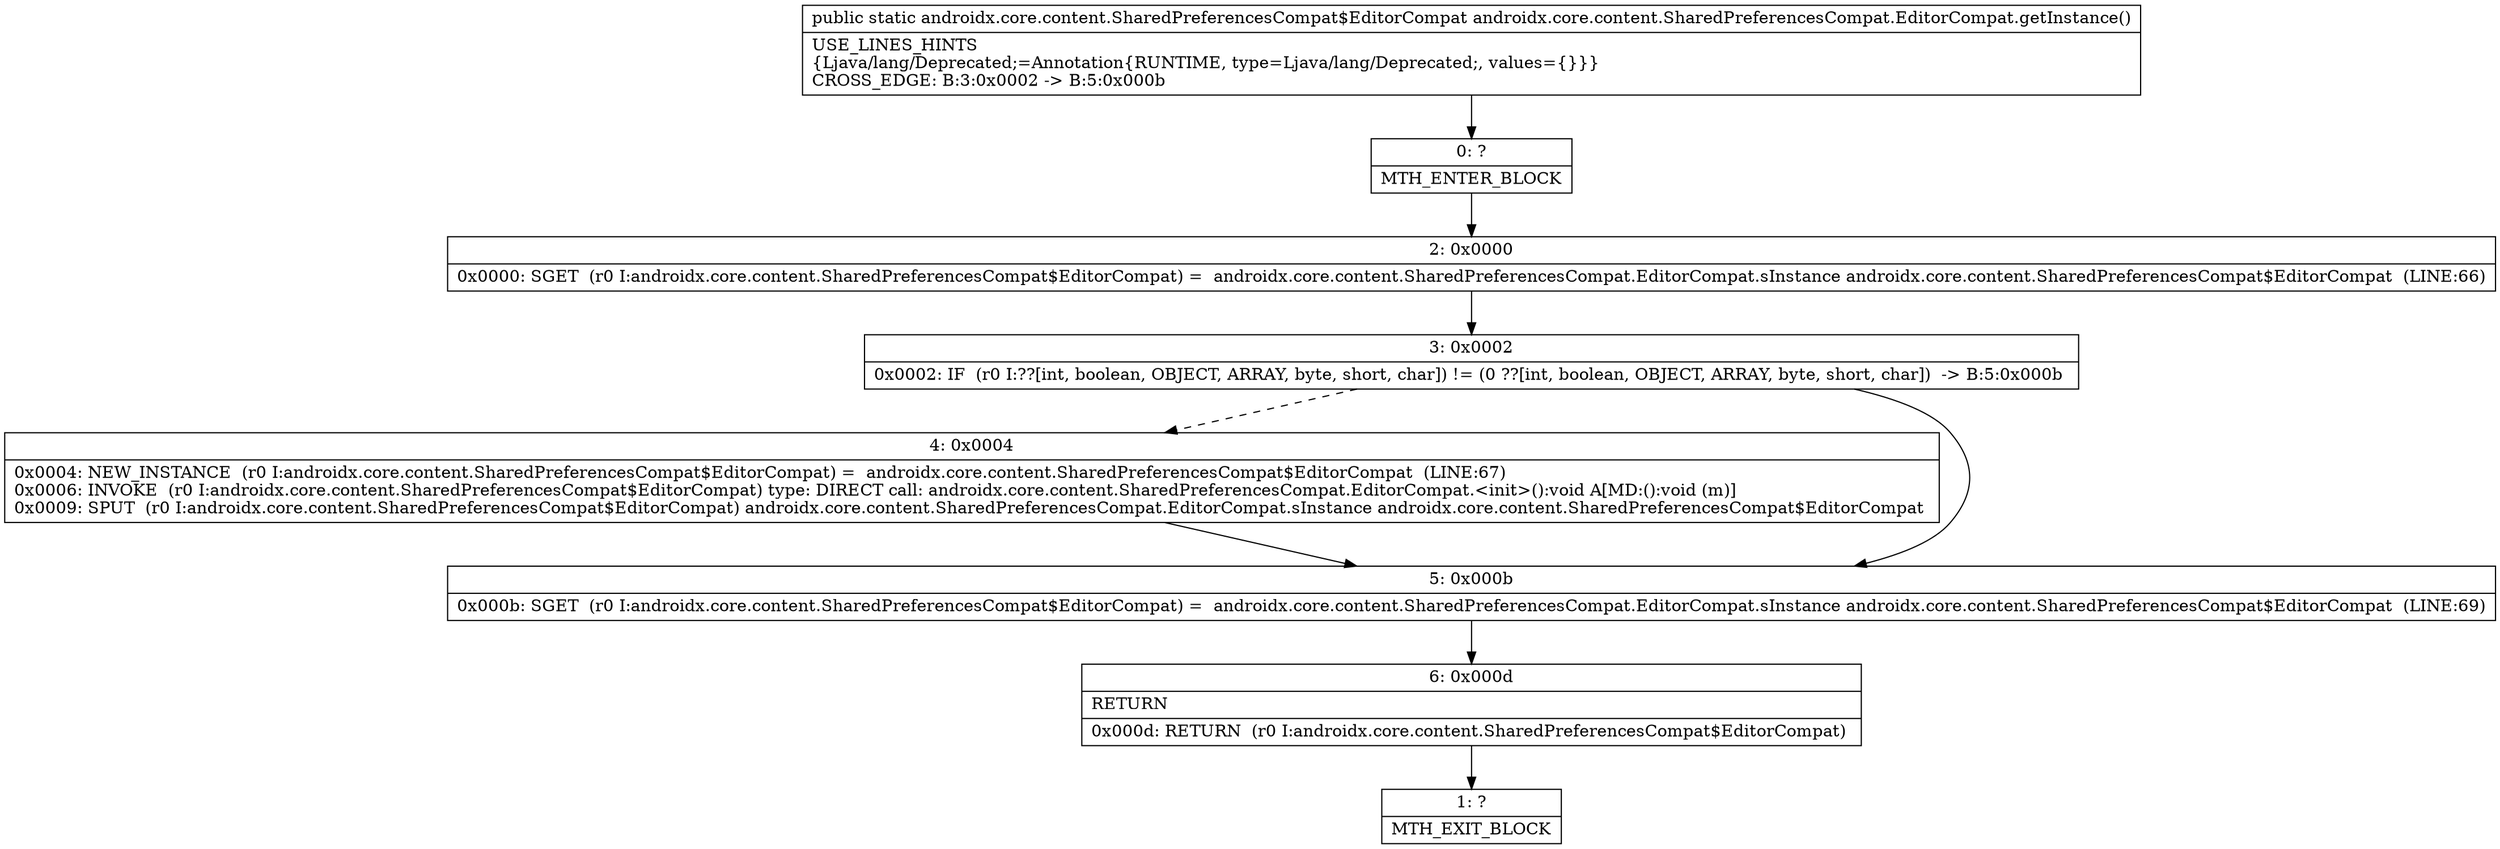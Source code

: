digraph "CFG forandroidx.core.content.SharedPreferencesCompat.EditorCompat.getInstance()Landroidx\/core\/content\/SharedPreferencesCompat$EditorCompat;" {
Node_0 [shape=record,label="{0\:\ ?|MTH_ENTER_BLOCK\l}"];
Node_2 [shape=record,label="{2\:\ 0x0000|0x0000: SGET  (r0 I:androidx.core.content.SharedPreferencesCompat$EditorCompat) =  androidx.core.content.SharedPreferencesCompat.EditorCompat.sInstance androidx.core.content.SharedPreferencesCompat$EditorCompat  (LINE:66)\l}"];
Node_3 [shape=record,label="{3\:\ 0x0002|0x0002: IF  (r0 I:??[int, boolean, OBJECT, ARRAY, byte, short, char]) != (0 ??[int, boolean, OBJECT, ARRAY, byte, short, char])  \-\> B:5:0x000b \l}"];
Node_4 [shape=record,label="{4\:\ 0x0004|0x0004: NEW_INSTANCE  (r0 I:androidx.core.content.SharedPreferencesCompat$EditorCompat) =  androidx.core.content.SharedPreferencesCompat$EditorCompat  (LINE:67)\l0x0006: INVOKE  (r0 I:androidx.core.content.SharedPreferencesCompat$EditorCompat) type: DIRECT call: androidx.core.content.SharedPreferencesCompat.EditorCompat.\<init\>():void A[MD:():void (m)]\l0x0009: SPUT  (r0 I:androidx.core.content.SharedPreferencesCompat$EditorCompat) androidx.core.content.SharedPreferencesCompat.EditorCompat.sInstance androidx.core.content.SharedPreferencesCompat$EditorCompat \l}"];
Node_5 [shape=record,label="{5\:\ 0x000b|0x000b: SGET  (r0 I:androidx.core.content.SharedPreferencesCompat$EditorCompat) =  androidx.core.content.SharedPreferencesCompat.EditorCompat.sInstance androidx.core.content.SharedPreferencesCompat$EditorCompat  (LINE:69)\l}"];
Node_6 [shape=record,label="{6\:\ 0x000d|RETURN\l|0x000d: RETURN  (r0 I:androidx.core.content.SharedPreferencesCompat$EditorCompat) \l}"];
Node_1 [shape=record,label="{1\:\ ?|MTH_EXIT_BLOCK\l}"];
MethodNode[shape=record,label="{public static androidx.core.content.SharedPreferencesCompat$EditorCompat androidx.core.content.SharedPreferencesCompat.EditorCompat.getInstance()  | USE_LINES_HINTS\l\{Ljava\/lang\/Deprecated;=Annotation\{RUNTIME, type=Ljava\/lang\/Deprecated;, values=\{\}\}\}\lCROSS_EDGE: B:3:0x0002 \-\> B:5:0x000b\l}"];
MethodNode -> Node_0;Node_0 -> Node_2;
Node_2 -> Node_3;
Node_3 -> Node_4[style=dashed];
Node_3 -> Node_5;
Node_4 -> Node_5;
Node_5 -> Node_6;
Node_6 -> Node_1;
}

